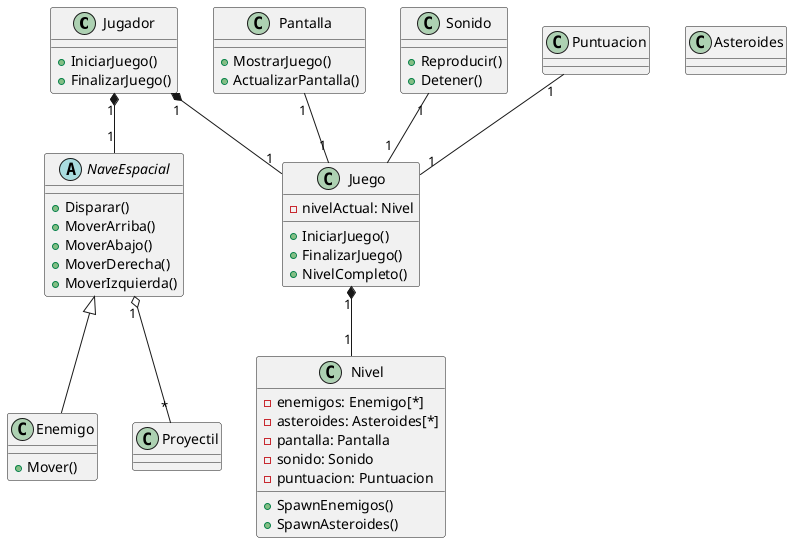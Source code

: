 @startuml
class Jugador {
    +IniciarJuego()
    +FinalizarJuego()
}

abstract class NaveEspacial {
    +Disparar()
    +MoverArriba()
    +MoverAbajo()
    +MoverDerecha()
    +MoverIzquierda()
}

class Enemigo extends NaveEspacial {
    +Mover()
}

class Proyectil

class Asteroides

class Pantalla {
    +MostrarJuego()
    +ActualizarPantalla()
}

class Sonido {
    +Reproducir()
    +Detener()
}

class Puntuacion

Jugador "1" *-- "1" NaveEspacial
NaveEspacial "1" o-- "*" Proyectil
Pantalla "1" -- "1" Juego
Sonido "1" -- "1" Juego
Puntuacion "1" -- "1" Juego

class Juego {
    -nivelActual: Nivel
    +IniciarJuego()
    +FinalizarJuego()
    +NivelCompleto()
}

class Nivel {
    -enemigos: Enemigo[*]
    -asteroides: Asteroides[*]
    -pantalla: Pantalla
    -sonido: Sonido
    -puntuacion: Puntuacion
    +SpawnEnemigos()
    +SpawnAsteroides()
}

Juego "1" *-- "1" Nivel
Jugador "1" *-- "1" Juego

@enduml